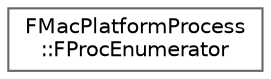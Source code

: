 digraph "Graphical Class Hierarchy"
{
 // INTERACTIVE_SVG=YES
 // LATEX_PDF_SIZE
  bgcolor="transparent";
  edge [fontname=Helvetica,fontsize=10,labelfontname=Helvetica,labelfontsize=10];
  node [fontname=Helvetica,fontsize=10,shape=box,height=0.2,width=0.4];
  rankdir="LR";
  Node0 [id="Node000000",label="FMacPlatformProcess\l::FProcEnumerator",height=0.2,width=0.4,color="grey40", fillcolor="white", style="filled",URL="$d3/daa/classFMacPlatformProcess_1_1FProcEnumerator.html",tooltip="Process enumerator."];
}
